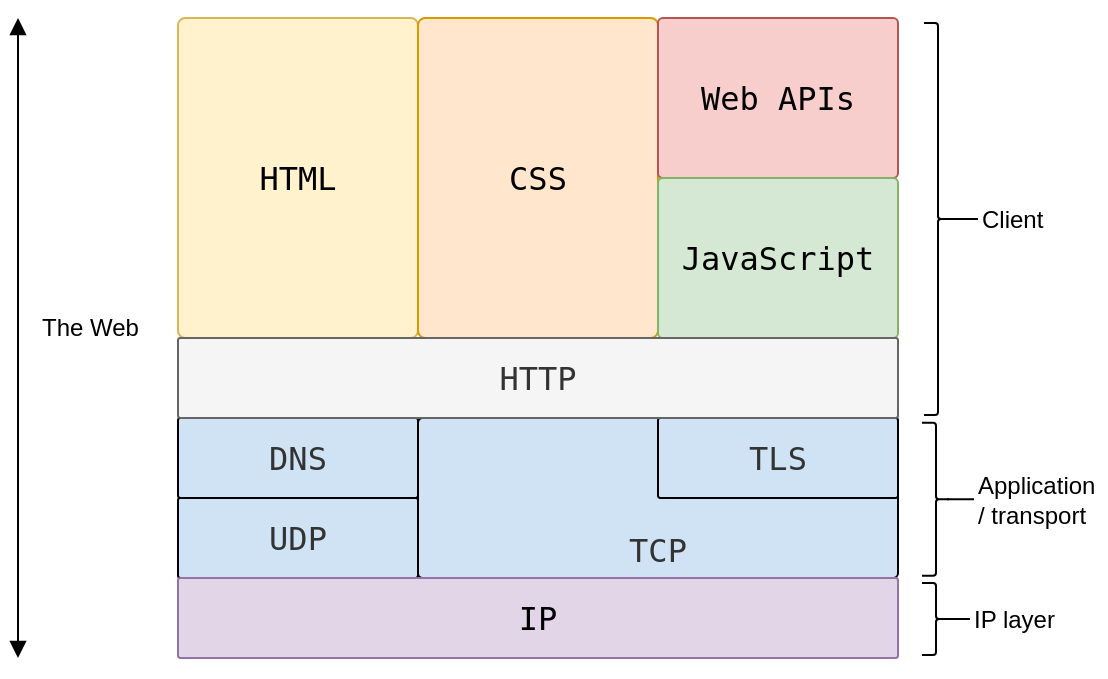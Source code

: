 <mxfile scale="1" border="0" version="24.6.0" type="device">
  <diagram name="Page-1" id="efa7a0a1-bf9b-a30e-e6df-94a7791c09e9">
    <mxGraphModel dx="1579" dy="752" grid="1" gridSize="10" guides="1" tooltips="1" connect="1" arrows="1" fold="1" page="1" pageScale="1" pageWidth="826" pageHeight="1169" background="#FFFFFF" math="0" shadow="0">
      <root>
        <mxCell id="0" />
        <mxCell id="1" parent="0" />
        <mxCell id="oMBeN4IvPGKr6_LYo95F-5" value="HTML" style="text;html=1;align=center;verticalAlign=middle;whiteSpace=wrap;rounded=1;fontFamily=Monospace;labelBackgroundColor=none;spacing=4;spacingLeft=0;spacingTop=0;fillColor=#fff2cc;strokeColor=#d6b656;arcSize=3;fontSize=16;fontStyle=0;shadow=0;shadowOffsetX=2;shadowOffsetY=2;shadowBlur=1;strokeWidth=1;perimeterSpacing=0;" parent="1" vertex="1">
          <mxGeometry x="120" y="40" width="120" height="160" as="geometry" />
        </mxCell>
        <mxCell id="itvtTAMVvJ-Au7iy1GT8-2" value="CSS" style="text;html=1;align=center;verticalAlign=middle;whiteSpace=wrap;rounded=1;fontFamily=Monospace;labelBackgroundColor=none;spacing=4;spacingLeft=0;spacingTop=0;fillColor=#ffe6cc;strokeColor=#d79b00;arcSize=3;fontSize=16;fontStyle=0;shadow=0;shadowOffsetX=2;shadowOffsetY=2;shadowBlur=1;strokeWidth=1;perimeterSpacing=0;" parent="1" vertex="1">
          <mxGeometry x="240" y="40" width="120" height="160" as="geometry" />
        </mxCell>
        <mxCell id="itvtTAMVvJ-Au7iy1GT8-3" value="Web APIs" style="text;html=1;align=center;verticalAlign=middle;whiteSpace=wrap;rounded=1;fontFamily=Monospace;labelBackgroundColor=none;spacing=4;spacingLeft=0;spacingTop=0;fillColor=#f8cecc;strokeColor=#b85450;arcSize=3;fontSize=16;fontStyle=0;shadow=0;shadowOffsetX=2;shadowOffsetY=2;shadowBlur=1;strokeWidth=1;perimeterSpacing=0;" parent="1" vertex="1">
          <mxGeometry x="360" y="40" width="120" height="80" as="geometry" />
        </mxCell>
        <mxCell id="itvtTAMVvJ-Au7iy1GT8-4" value="JavaScript" style="text;html=1;align=center;verticalAlign=middle;whiteSpace=wrap;rounded=1;fontFamily=Monospace;labelBackgroundColor=none;spacing=4;spacingLeft=0;spacingTop=0;fillColor=#d5e8d4;strokeColor=#82b366;arcSize=3;fontSize=16;fontStyle=0;shadow=0;shadowOffsetX=2;shadowOffsetY=2;shadowBlur=1;strokeWidth=1;perimeterSpacing=0;" parent="1" vertex="1">
          <mxGeometry x="360" y="120" width="120" height="80" as="geometry" />
        </mxCell>
        <mxCell id="itvtTAMVvJ-Au7iy1GT8-6" value="DNS" style="text;html=1;align=center;verticalAlign=middle;whiteSpace=wrap;rounded=1;fontFamily=Monospace;labelBackgroundColor=none;spacing=4;spacingLeft=0;spacingTop=0;fillColor=#cfe3f5;fontColor=#333333;strokeColor=default;arcSize=3;fontSize=16;fontStyle=0;shadow=0;shadowOffsetX=2;shadowOffsetY=2;shadowBlur=1;strokeWidth=1;perimeterSpacing=0;" parent="1" vertex="1">
          <mxGeometry x="120" y="240" width="120" height="40" as="geometry" />
        </mxCell>
        <mxCell id="itvtTAMVvJ-Au7iy1GT8-7" value="UDP" style="text;html=1;align=center;verticalAlign=middle;whiteSpace=wrap;rounded=1;fontFamily=Monospace;labelBackgroundColor=none;spacing=4;spacingLeft=0;spacingTop=0;fillColor=#cfe3f5;fontColor=#333333;strokeColor=default;arcSize=3;fontSize=16;fontStyle=0;shadow=0;shadowOffsetX=2;shadowOffsetY=2;shadowBlur=1;strokeWidth=1;perimeterSpacing=0;" parent="1" vertex="1">
          <mxGeometry x="120" y="280" width="120" height="40" as="geometry" />
        </mxCell>
        <mxCell id="itvtTAMVvJ-Au7iy1GT8-8" value="TCP" style="text;html=1;align=center;verticalAlign=bottom;whiteSpace=wrap;rounded=1;fontFamily=Monospace;labelBackgroundColor=none;spacing=4;spacingLeft=0;spacingTop=0;fillColor=#cfe3f5;fontColor=#333333;strokeColor=default;arcSize=3;fontSize=16;fontStyle=0;shadow=0;shadowOffsetX=2;shadowOffsetY=2;shadowBlur=1;labelPosition=center;verticalLabelPosition=middle;horizontal=1;strokeWidth=1;perimeterSpacing=0;" parent="1" vertex="1">
          <mxGeometry x="240" y="240" width="240" height="80" as="geometry" />
        </mxCell>
        <mxCell id="itvtTAMVvJ-Au7iy1GT8-9" value="IP" style="text;html=1;align=center;verticalAlign=middle;whiteSpace=wrap;rounded=1;fontFamily=Monospace;labelBackgroundColor=none;spacing=4;spacingLeft=0;spacingTop=0;fillColor=#e1d5e7;strokeColor=#9673a6;arcSize=3;fontSize=16;fontStyle=0;shadow=0;shadowOffsetX=2;shadowOffsetY=2;shadowBlur=1;strokeWidth=1;perimeterSpacing=0;" parent="1" vertex="1">
          <mxGeometry x="120" y="320" width="360" height="40" as="geometry" />
        </mxCell>
        <mxCell id="itvtTAMVvJ-Au7iy1GT8-10" value="TLS" style="text;html=1;align=center;verticalAlign=middle;whiteSpace=wrap;rounded=1;fontFamily=Monospace;labelBackgroundColor=none;spacing=4;spacingLeft=0;spacingTop=0;fillColor=#cfe3f5;fontColor=#333333;strokeColor=default;arcSize=3;fontSize=16;fontStyle=0;shadow=0;shadowOffsetX=2;shadowOffsetY=2;shadowBlur=1;strokeWidth=1;perimeterSpacing=0;" parent="1" vertex="1">
          <mxGeometry x="360" y="240" width="120" height="40" as="geometry" />
        </mxCell>
        <mxCell id="itvtTAMVvJ-Au7iy1GT8-12" value="&lt;div&gt;Client&lt;br&gt;&lt;/div&gt;" style="text;html=1;align=left;verticalAlign=middle;whiteSpace=wrap;rounded=0;fontFamily=Helvetica;fontSize=12;fontColor=default;labelBackgroundColor=none;strokeWidth=1;dashed=1;" parent="1" vertex="1">
          <mxGeometry x="520" y="125.5" width="38" height="30" as="geometry" />
        </mxCell>
        <mxCell id="itvtTAMVvJ-Au7iy1GT8-13" value="" style="shape=curlyBracket;whiteSpace=wrap;html=1;rounded=1;labelPosition=left;verticalLabelPosition=middle;align=right;verticalAlign=middle;strokeColor=default;arcSize=3;fontFamily=Helvetica;fontSize=12;fontColor=default;labelBackgroundColor=none;fillColor=default;rotation=-180;strokeWidth=1;" parent="1" vertex="1">
          <mxGeometry x="493" y="42.5" width="14" height="196" as="geometry" />
        </mxCell>
        <mxCell id="itvtTAMVvJ-Au7iy1GT8-15" style="rounded=0;orthogonalLoop=1;jettySize=auto;html=1;exitX=0;exitY=0.5;exitDx=0;exitDy=0;entryX=0.1;entryY=0.5;entryDx=0;entryDy=0;entryPerimeter=0;endArrow=none;endFill=0;strokeWidth=1;align=left;verticalAlign=middle;" parent="1" source="itvtTAMVvJ-Au7iy1GT8-12" target="itvtTAMVvJ-Au7iy1GT8-13" edge="1">
          <mxGeometry relative="1" as="geometry" />
        </mxCell>
        <mxCell id="itvtTAMVvJ-Au7iy1GT8-5" value="HTTP" style="text;html=1;align=center;verticalAlign=middle;whiteSpace=wrap;rounded=1;fontFamily=Monospace;labelBackgroundColor=none;spacing=4;spacingLeft=0;spacingTop=0;arcSize=3;fontSize=16;fontStyle=0;shadow=0;shadowOffsetX=2;shadowOffsetY=2;shadowBlur=1;fillColor=#f5f5f5;fontColor=#333333;strokeColor=#666666;strokeWidth=1;perimeterSpacing=0;" parent="1" vertex="1">
          <mxGeometry x="120" y="200" width="360" height="40" as="geometry" />
        </mxCell>
        <mxCell id="itvtTAMVvJ-Au7iy1GT8-29" value="&lt;div&gt;Application / transport&lt;br&gt;&lt;/div&gt;" style="text;html=1;align=left;verticalAlign=middle;whiteSpace=wrap;rounded=0;fontFamily=Helvetica;fontSize=12;fontColor=default;labelBackgroundColor=none;strokeWidth=1;dashed=1;" parent="1" vertex="1">
          <mxGeometry x="518" y="265.63" width="66" height="30" as="geometry" />
        </mxCell>
        <mxCell id="itvtTAMVvJ-Au7iy1GT8-30" value="" style="shape=curlyBracket;whiteSpace=wrap;html=1;rounded=1;labelPosition=left;verticalLabelPosition=middle;align=left;verticalAlign=middle;strokeColor=default;arcSize=3;fontFamily=Helvetica;fontSize=12;fontColor=default;labelBackgroundColor=none;fillColor=default;rotation=-180;strokeWidth=1;" parent="1" vertex="1">
          <mxGeometry x="492" y="242.38" width="14" height="76.5" as="geometry" />
        </mxCell>
        <mxCell id="itvtTAMVvJ-Au7iy1GT8-31" style="rounded=0;orthogonalLoop=1;jettySize=auto;html=1;exitX=0;exitY=0.5;exitDx=0;exitDy=0;entryX=0.1;entryY=0.5;entryDx=0;entryDy=0;entryPerimeter=0;endArrow=none;endFill=0;strokeWidth=1;align=left;verticalAlign=middle;" parent="1" source="itvtTAMVvJ-Au7iy1GT8-29" target="itvtTAMVvJ-Au7iy1GT8-30" edge="1">
          <mxGeometry relative="1" as="geometry" />
        </mxCell>
        <mxCell id="itvtTAMVvJ-Au7iy1GT8-32" value="&lt;div&gt;IP layer&lt;br&gt;&lt;/div&gt;" style="text;html=1;align=left;verticalAlign=middle;whiteSpace=wrap;rounded=0;fontFamily=Helvetica;fontSize=12;fontColor=default;labelBackgroundColor=none;strokeWidth=1;dashed=1;" parent="1" vertex="1">
          <mxGeometry x="516" y="325.5" width="50" height="30" as="geometry" />
        </mxCell>
        <mxCell id="itvtTAMVvJ-Au7iy1GT8-33" value="" style="shape=curlyBracket;whiteSpace=wrap;html=1;rounded=1;labelPosition=left;verticalLabelPosition=middle;align=left;verticalAlign=middle;strokeColor=default;arcSize=3;fontFamily=Helvetica;fontSize=12;fontColor=default;labelBackgroundColor=none;fillColor=default;rotation=-180;strokeWidth=1;" parent="1" vertex="1">
          <mxGeometry x="492" y="322.5" width="14" height="36" as="geometry" />
        </mxCell>
        <mxCell id="itvtTAMVvJ-Au7iy1GT8-34" style="rounded=0;orthogonalLoop=1;jettySize=auto;html=1;exitX=0;exitY=0.5;exitDx=0;exitDy=0;entryX=0.1;entryY=0.5;entryDx=0;entryDy=0;entryPerimeter=0;endArrow=none;endFill=0;strokeWidth=1;align=left;verticalAlign=middle;" parent="1" source="itvtTAMVvJ-Au7iy1GT8-32" target="itvtTAMVvJ-Au7iy1GT8-33" edge="1">
          <mxGeometry relative="1" as="geometry" />
        </mxCell>
        <mxCell id="itvtTAMVvJ-Au7iy1GT8-35" value="The Web" style="text;html=1;align=left;verticalAlign=middle;whiteSpace=wrap;rounded=0;fontFamily=Helvetica;fontSize=12;fontColor=default;labelBackgroundColor=none;strokeWidth=1;dashed=1;" parent="1" vertex="1">
          <mxGeometry x="50" y="180" width="60" height="30" as="geometry" />
        </mxCell>
        <mxCell id="itvtTAMVvJ-Au7iy1GT8-36" value="" style="endArrow=block;startArrow=block;html=1;rounded=0;startFill=1;endFill=1;" parent="1" edge="1">
          <mxGeometry width="100" height="100" relative="1" as="geometry">
            <mxPoint x="40" y="360" as="sourcePoint" />
            <mxPoint x="40" y="40" as="targetPoint" />
          </mxGeometry>
        </mxCell>
      </root>
    </mxGraphModel>
  </diagram>
</mxfile>
